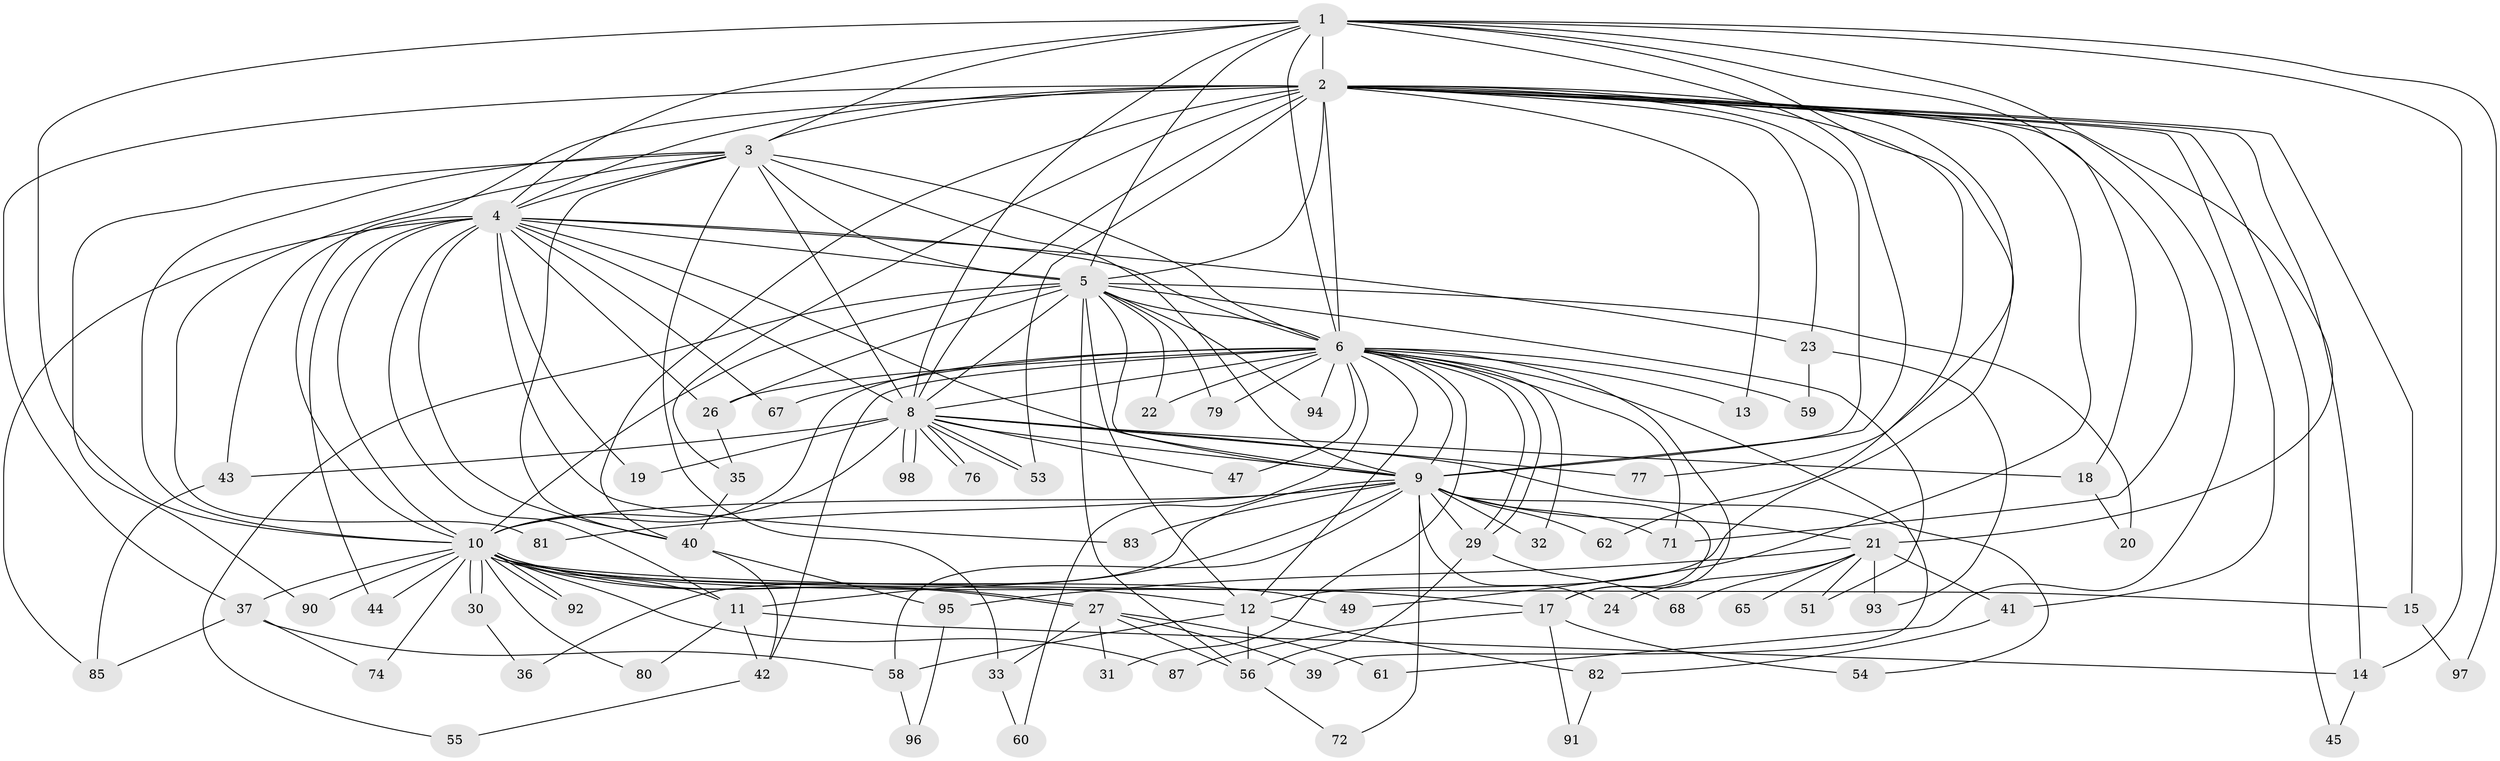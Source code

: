 // Generated by graph-tools (version 1.1) at 2025/51/02/27/25 19:51:45]
// undirected, 75 vertices, 183 edges
graph export_dot {
graph [start="1"]
  node [color=gray90,style=filled];
  1 [super="+38"];
  2 [super="+7"];
  3 [super="+86"];
  4 [super="+66"];
  5 [super="+46"];
  6 [super="+84"];
  8 [super="+34"];
  9 [super="+75"];
  10 [super="+16"];
  11 [super="+50"];
  12 [super="+57"];
  13;
  14 [super="+99"];
  15;
  17 [super="+25"];
  18;
  19;
  20;
  21 [super="+28"];
  22;
  23;
  24;
  26 [super="+48"];
  27 [super="+63"];
  29;
  30;
  31;
  32 [super="+78"];
  33;
  35 [super="+70"];
  36;
  37 [super="+69"];
  39;
  40 [super="+52"];
  41;
  42 [super="+64"];
  43;
  44;
  45;
  47;
  49;
  51;
  53 [super="+88"];
  54;
  55;
  56 [super="+73"];
  58;
  59;
  60;
  61;
  62;
  65;
  67;
  68;
  71;
  72;
  74;
  76;
  77;
  79;
  80;
  81;
  82;
  83;
  85 [super="+89"];
  87;
  90;
  91;
  92;
  93;
  94;
  95;
  96;
  97;
  98;
  1 -- 2 [weight=2];
  1 -- 3;
  1 -- 4;
  1 -- 5;
  1 -- 6;
  1 -- 8;
  1 -- 9 [weight=2];
  1 -- 10;
  1 -- 21;
  1 -- 71;
  1 -- 97;
  1 -- 77;
  1 -- 14;
  2 -- 3 [weight=3];
  2 -- 4 [weight=2];
  2 -- 5 [weight=3];
  2 -- 6 [weight=2];
  2 -- 8 [weight=2];
  2 -- 9 [weight=2];
  2 -- 10 [weight=2];
  2 -- 15;
  2 -- 18;
  2 -- 40;
  2 -- 12;
  2 -- 13;
  2 -- 14;
  2 -- 23;
  2 -- 35;
  2 -- 37;
  2 -- 41;
  2 -- 45;
  2 -- 49;
  2 -- 61;
  2 -- 62;
  2 -- 53;
  3 -- 4;
  3 -- 5;
  3 -- 6;
  3 -- 8;
  3 -- 9;
  3 -- 10;
  3 -- 33;
  3 -- 81;
  3 -- 90;
  3 -- 40;
  4 -- 5;
  4 -- 6;
  4 -- 8;
  4 -- 9;
  4 -- 10 [weight=2];
  4 -- 11;
  4 -- 19;
  4 -- 23;
  4 -- 26;
  4 -- 40;
  4 -- 43;
  4 -- 44;
  4 -- 67;
  4 -- 83;
  4 -- 85;
  5 -- 6;
  5 -- 8;
  5 -- 9;
  5 -- 10;
  5 -- 20;
  5 -- 22;
  5 -- 26;
  5 -- 51;
  5 -- 55;
  5 -- 56;
  5 -- 79;
  5 -- 94;
  5 -- 12;
  6 -- 8 [weight=2];
  6 -- 9;
  6 -- 10;
  6 -- 12;
  6 -- 13;
  6 -- 17;
  6 -- 22;
  6 -- 29;
  6 -- 29;
  6 -- 31;
  6 -- 32;
  6 -- 39;
  6 -- 42;
  6 -- 47;
  6 -- 59;
  6 -- 60;
  6 -- 67;
  6 -- 79;
  6 -- 94;
  6 -- 71;
  6 -- 26;
  8 -- 9;
  8 -- 10;
  8 -- 18;
  8 -- 19;
  8 -- 43;
  8 -- 47;
  8 -- 53;
  8 -- 53;
  8 -- 54;
  8 -- 76;
  8 -- 76;
  8 -- 77;
  8 -- 98;
  8 -- 98;
  9 -- 10;
  9 -- 11;
  9 -- 17;
  9 -- 21 [weight=2];
  9 -- 24;
  9 -- 32 [weight=2];
  9 -- 36;
  9 -- 58;
  9 -- 62;
  9 -- 71;
  9 -- 72;
  9 -- 81;
  9 -- 83;
  9 -- 29;
  10 -- 15;
  10 -- 27;
  10 -- 27;
  10 -- 30;
  10 -- 30;
  10 -- 37;
  10 -- 44;
  10 -- 49;
  10 -- 74;
  10 -- 87;
  10 -- 90;
  10 -- 92;
  10 -- 92;
  10 -- 80;
  10 -- 12;
  10 -- 17;
  10 -- 11;
  11 -- 14;
  11 -- 80;
  11 -- 42;
  12 -- 56;
  12 -- 58;
  12 -- 82;
  14 -- 45;
  15 -- 97;
  17 -- 54;
  17 -- 91;
  17 -- 87;
  18 -- 20;
  21 -- 24;
  21 -- 41;
  21 -- 65 [weight=2];
  21 -- 93;
  21 -- 51;
  21 -- 68;
  21 -- 95;
  23 -- 59;
  23 -- 93;
  26 -- 35;
  27 -- 31;
  27 -- 33;
  27 -- 39;
  27 -- 61;
  27 -- 56;
  29 -- 68;
  29 -- 56;
  30 -- 36;
  33 -- 60;
  35 -- 40;
  37 -- 58;
  37 -- 74;
  37 -- 85;
  40 -- 42;
  40 -- 95;
  41 -- 82;
  42 -- 55;
  43 -- 85;
  56 -- 72;
  58 -- 96;
  82 -- 91;
  95 -- 96;
}
